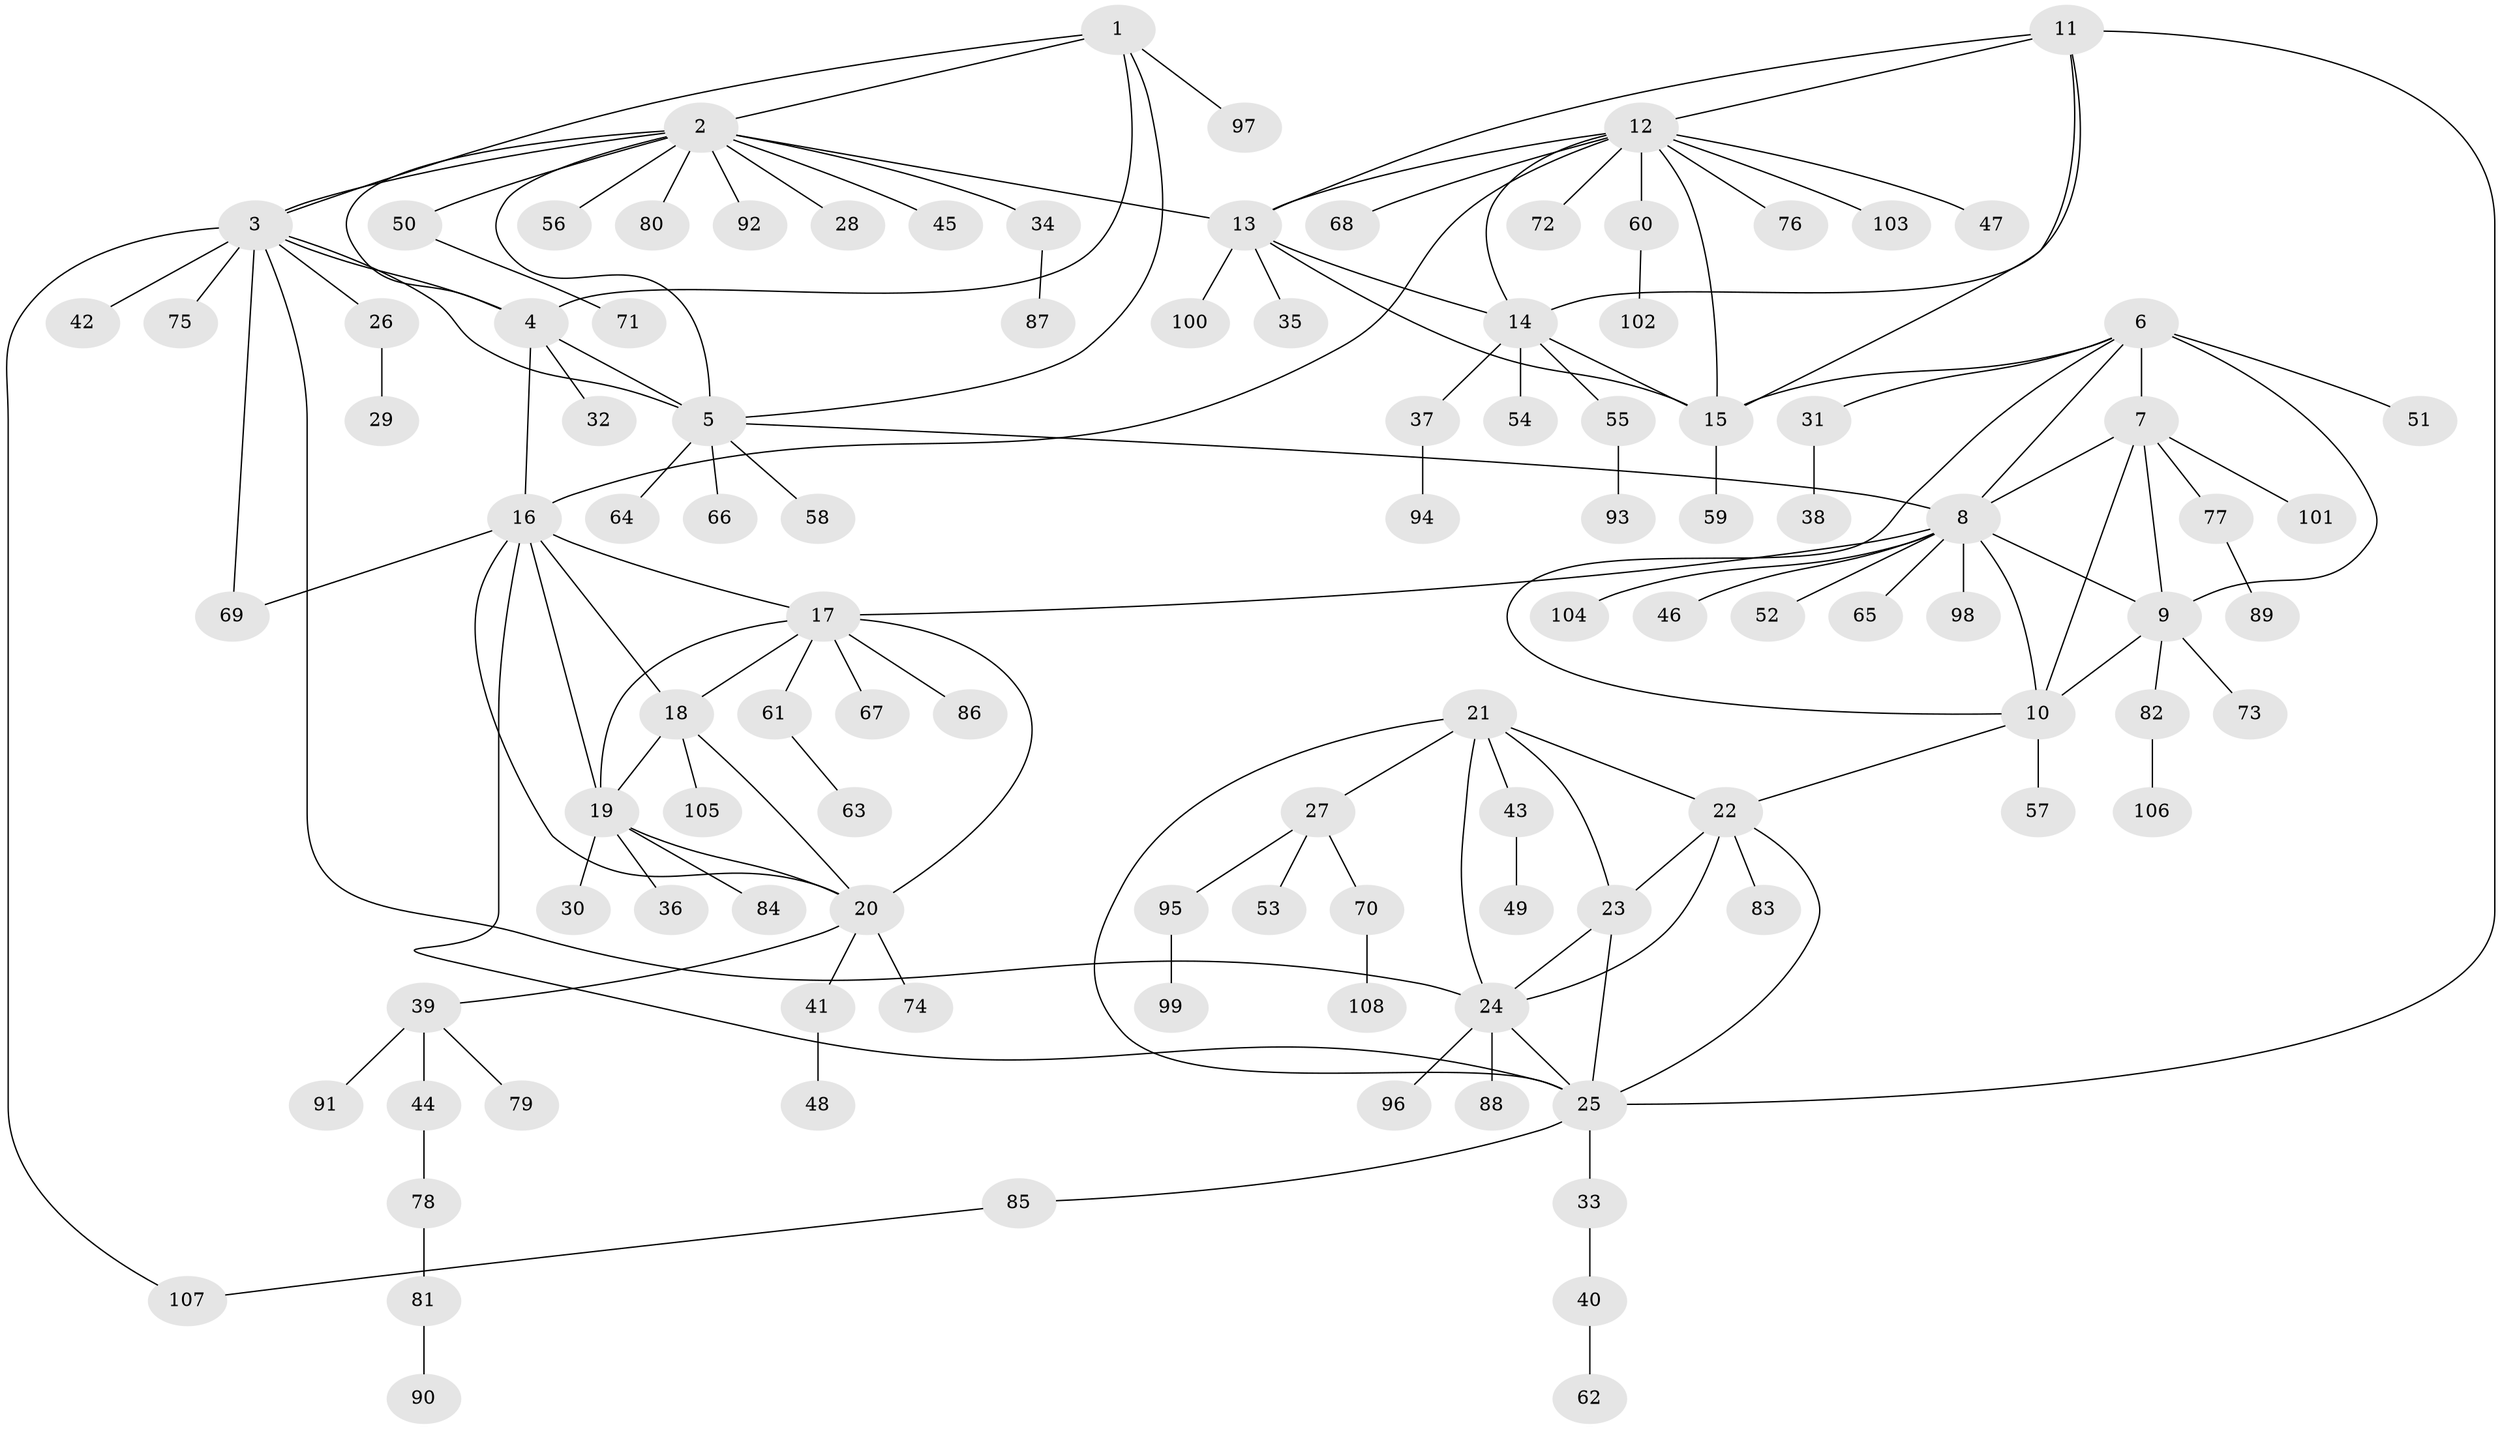 // coarse degree distribution, {3: 0.023255813953488372, 5: 0.06976744186046512, 4: 0.023255813953488372, 6: 0.023255813953488372, 1: 0.7906976744186046, 7: 0.046511627906976744, 14: 0.023255813953488372}
// Generated by graph-tools (version 1.1) at 2025/57/03/04/25 21:57:15]
// undirected, 108 vertices, 145 edges
graph export_dot {
graph [start="1"]
  node [color=gray90,style=filled];
  1;
  2;
  3;
  4;
  5;
  6;
  7;
  8;
  9;
  10;
  11;
  12;
  13;
  14;
  15;
  16;
  17;
  18;
  19;
  20;
  21;
  22;
  23;
  24;
  25;
  26;
  27;
  28;
  29;
  30;
  31;
  32;
  33;
  34;
  35;
  36;
  37;
  38;
  39;
  40;
  41;
  42;
  43;
  44;
  45;
  46;
  47;
  48;
  49;
  50;
  51;
  52;
  53;
  54;
  55;
  56;
  57;
  58;
  59;
  60;
  61;
  62;
  63;
  64;
  65;
  66;
  67;
  68;
  69;
  70;
  71;
  72;
  73;
  74;
  75;
  76;
  77;
  78;
  79;
  80;
  81;
  82;
  83;
  84;
  85;
  86;
  87;
  88;
  89;
  90;
  91;
  92;
  93;
  94;
  95;
  96;
  97;
  98;
  99;
  100;
  101;
  102;
  103;
  104;
  105;
  106;
  107;
  108;
  1 -- 2;
  1 -- 3;
  1 -- 4;
  1 -- 5;
  1 -- 97;
  2 -- 3;
  2 -- 4;
  2 -- 5;
  2 -- 13;
  2 -- 28;
  2 -- 34;
  2 -- 45;
  2 -- 50;
  2 -- 56;
  2 -- 80;
  2 -- 92;
  3 -- 4;
  3 -- 5;
  3 -- 24;
  3 -- 26;
  3 -- 42;
  3 -- 69;
  3 -- 75;
  3 -- 107;
  4 -- 5;
  4 -- 16;
  4 -- 32;
  5 -- 8;
  5 -- 58;
  5 -- 64;
  5 -- 66;
  6 -- 7;
  6 -- 8;
  6 -- 9;
  6 -- 10;
  6 -- 15;
  6 -- 31;
  6 -- 51;
  7 -- 8;
  7 -- 9;
  7 -- 10;
  7 -- 77;
  7 -- 101;
  8 -- 9;
  8 -- 10;
  8 -- 17;
  8 -- 46;
  8 -- 52;
  8 -- 65;
  8 -- 98;
  8 -- 104;
  9 -- 10;
  9 -- 73;
  9 -- 82;
  10 -- 22;
  10 -- 57;
  11 -- 12;
  11 -- 13;
  11 -- 14;
  11 -- 15;
  11 -- 25;
  12 -- 13;
  12 -- 14;
  12 -- 15;
  12 -- 16;
  12 -- 47;
  12 -- 60;
  12 -- 68;
  12 -- 72;
  12 -- 76;
  12 -- 103;
  13 -- 14;
  13 -- 15;
  13 -- 35;
  13 -- 100;
  14 -- 15;
  14 -- 37;
  14 -- 54;
  14 -- 55;
  15 -- 59;
  16 -- 17;
  16 -- 18;
  16 -- 19;
  16 -- 20;
  16 -- 25;
  16 -- 69;
  17 -- 18;
  17 -- 19;
  17 -- 20;
  17 -- 61;
  17 -- 67;
  17 -- 86;
  18 -- 19;
  18 -- 20;
  18 -- 105;
  19 -- 20;
  19 -- 30;
  19 -- 36;
  19 -- 84;
  20 -- 39;
  20 -- 41;
  20 -- 74;
  21 -- 22;
  21 -- 23;
  21 -- 24;
  21 -- 25;
  21 -- 27;
  21 -- 43;
  22 -- 23;
  22 -- 24;
  22 -- 25;
  22 -- 83;
  23 -- 24;
  23 -- 25;
  24 -- 25;
  24 -- 88;
  24 -- 96;
  25 -- 33;
  25 -- 85;
  26 -- 29;
  27 -- 53;
  27 -- 70;
  27 -- 95;
  31 -- 38;
  33 -- 40;
  34 -- 87;
  37 -- 94;
  39 -- 44;
  39 -- 79;
  39 -- 91;
  40 -- 62;
  41 -- 48;
  43 -- 49;
  44 -- 78;
  50 -- 71;
  55 -- 93;
  60 -- 102;
  61 -- 63;
  70 -- 108;
  77 -- 89;
  78 -- 81;
  81 -- 90;
  82 -- 106;
  85 -- 107;
  95 -- 99;
}
